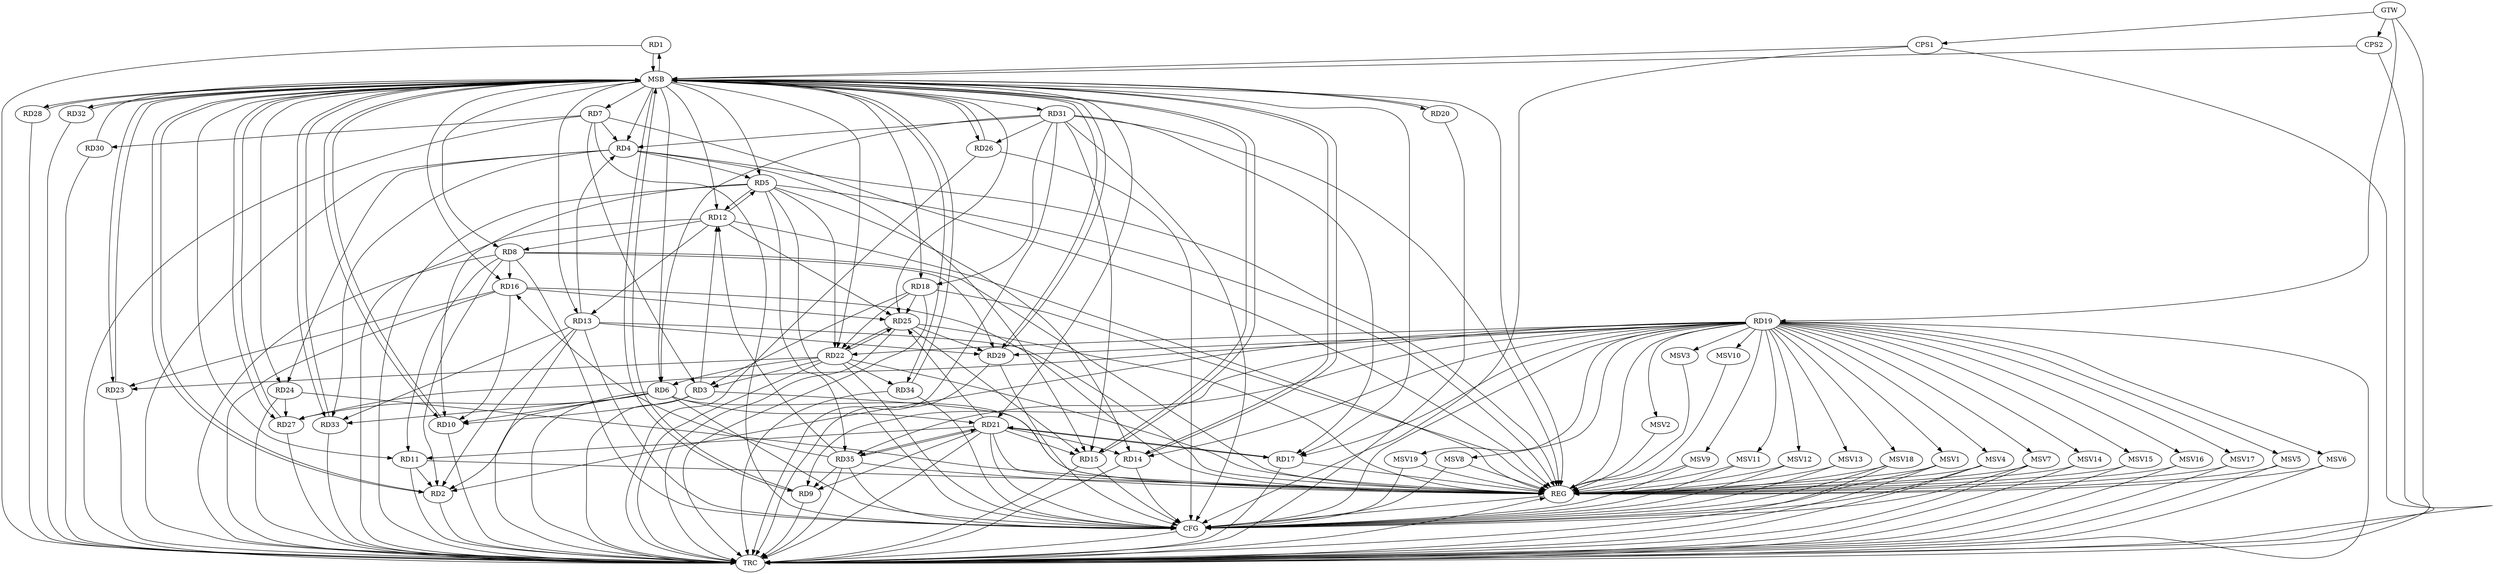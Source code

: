strict digraph G {
  RD1 [ label="RD1" ];
  RD2 [ label="RD2" ];
  RD3 [ label="RD3" ];
  RD4 [ label="RD4" ];
  RD5 [ label="RD5" ];
  RD6 [ label="RD6" ];
  RD7 [ label="RD7" ];
  RD8 [ label="RD8" ];
  RD9 [ label="RD9" ];
  RD10 [ label="RD10" ];
  RD11 [ label="RD11" ];
  RD12 [ label="RD12" ];
  RD13 [ label="RD13" ];
  RD14 [ label="RD14" ];
  RD15 [ label="RD15" ];
  RD16 [ label="RD16" ];
  RD17 [ label="RD17" ];
  RD18 [ label="RD18" ];
  RD19 [ label="RD19" ];
  RD20 [ label="RD20" ];
  RD21 [ label="RD21" ];
  RD22 [ label="RD22" ];
  RD23 [ label="RD23" ];
  RD24 [ label="RD24" ];
  RD25 [ label="RD25" ];
  RD26 [ label="RD26" ];
  RD27 [ label="RD27" ];
  RD28 [ label="RD28" ];
  RD29 [ label="RD29" ];
  RD30 [ label="RD30" ];
  RD31 [ label="RD31" ];
  RD32 [ label="RD32" ];
  RD33 [ label="RD33" ];
  RD34 [ label="RD34" ];
  RD35 [ label="RD35" ];
  CPS1 [ label="CPS1" ];
  CPS2 [ label="CPS2" ];
  GTW [ label="GTW" ];
  REG [ label="REG" ];
  MSB [ label="MSB" ];
  CFG [ label="CFG" ];
  TRC [ label="TRC" ];
  MSV1 [ label="MSV1" ];
  MSV2 [ label="MSV2" ];
  MSV3 [ label="MSV3" ];
  MSV4 [ label="MSV4" ];
  MSV5 [ label="MSV5" ];
  MSV6 [ label="MSV6" ];
  MSV7 [ label="MSV7" ];
  MSV8 [ label="MSV8" ];
  MSV9 [ label="MSV9" ];
  MSV10 [ label="MSV10" ];
  MSV11 [ label="MSV11" ];
  MSV12 [ label="MSV12" ];
  MSV13 [ label="MSV13" ];
  MSV14 [ label="MSV14" ];
  MSV15 [ label="MSV15" ];
  MSV16 [ label="MSV16" ];
  MSV17 [ label="MSV17" ];
  MSV18 [ label="MSV18" ];
  MSV19 [ label="MSV19" ];
  RD6 -> RD2;
  RD8 -> RD2;
  RD11 -> RD2;
  RD13 -> RD2;
  RD19 -> RD2;
  RD7 -> RD3;
  RD3 -> RD10;
  RD3 -> RD12;
  RD18 -> RD3;
  RD22 -> RD3;
  RD4 -> RD5;
  RD7 -> RD4;
  RD13 -> RD4;
  RD4 -> RD15;
  RD4 -> RD24;
  RD31 -> RD4;
  RD4 -> RD33;
  RD5 -> RD10;
  RD5 -> RD12;
  RD12 -> RD5;
  RD5 -> RD14;
  RD5 -> RD22;
  RD5 -> RD35;
  RD6 -> RD10;
  RD6 -> RD21;
  RD22 -> RD6;
  RD6 -> RD27;
  RD31 -> RD6;
  RD6 -> RD33;
  RD7 -> RD30;
  RD8 -> RD11;
  RD12 -> RD8;
  RD8 -> RD16;
  RD8 -> RD29;
  RD19 -> RD9;
  RD21 -> RD9;
  RD35 -> RD9;
  RD16 -> RD10;
  RD21 -> RD11;
  RD12 -> RD13;
  RD12 -> RD25;
  RD35 -> RD12;
  RD13 -> RD29;
  RD13 -> RD33;
  RD19 -> RD14;
  RD21 -> RD14;
  RD21 -> RD15;
  RD25 -> RD15;
  RD31 -> RD15;
  RD16 -> RD23;
  RD16 -> RD25;
  RD35 -> RD16;
  RD19 -> RD17;
  RD17 -> RD21;
  RD21 -> RD17;
  RD31 -> RD17;
  RD18 -> RD22;
  RD18 -> RD25;
  RD31 -> RD18;
  RD19 -> RD22;
  RD19 -> RD27;
  RD19 -> RD29;
  RD19 -> RD35;
  RD21 -> RD25;
  RD21 -> RD35;
  RD35 -> RD21;
  RD22 -> RD23;
  RD22 -> RD25;
  RD25 -> RD22;
  RD22 -> RD34;
  RD24 -> RD27;
  RD25 -> RD29;
  RD31 -> RD26;
  GTW -> RD19;
  GTW -> CPS1;
  GTW -> CPS2;
  RD3 -> REG;
  RD4 -> REG;
  RD5 -> REG;
  RD6 -> REG;
  RD7 -> REG;
  RD8 -> REG;
  RD11 -> REG;
  RD12 -> REG;
  RD13 -> REG;
  RD16 -> REG;
  RD17 -> REG;
  RD18 -> REG;
  RD19 -> REG;
  RD21 -> REG;
  RD22 -> REG;
  RD24 -> REG;
  RD25 -> REG;
  RD31 -> REG;
  RD35 -> REG;
  RD1 -> MSB;
  MSB -> RD18;
  MSB -> RD24;
  MSB -> RD28;
  MSB -> REG;
  RD2 -> MSB;
  MSB -> RD14;
  RD9 -> MSB;
  MSB -> RD11;
  MSB -> RD15;
  MSB -> RD25;
  RD10 -> MSB;
  MSB -> RD2;
  MSB -> RD12;
  RD14 -> MSB;
  MSB -> RD5;
  MSB -> RD23;
  MSB -> RD26;
  RD15 -> MSB;
  MSB -> RD1;
  RD20 -> MSB;
  MSB -> RD16;
  MSB -> RD27;
  RD23 -> MSB;
  MSB -> RD20;
  MSB -> RD21;
  MSB -> RD34;
  RD26 -> MSB;
  MSB -> RD7;
  MSB -> RD9;
  MSB -> RD13;
  RD27 -> MSB;
  MSB -> RD6;
  MSB -> RD29;
  MSB -> RD33;
  RD28 -> MSB;
  RD29 -> MSB;
  MSB -> RD8;
  RD30 -> MSB;
  RD32 -> MSB;
  MSB -> RD4;
  RD33 -> MSB;
  MSB -> RD10;
  MSB -> RD17;
  RD34 -> MSB;
  CPS1 -> MSB;
  CPS2 -> MSB;
  MSB -> RD31;
  MSB -> RD32;
  MSB -> RD22;
  RD5 -> CFG;
  RD8 -> CFG;
  RD14 -> CFG;
  RD6 -> CFG;
  RD19 -> CFG;
  RD21 -> CFG;
  RD15 -> CFG;
  RD34 -> CFG;
  RD7 -> CFG;
  CPS1 -> CFG;
  RD35 -> CFG;
  RD13 -> CFG;
  RD26 -> CFG;
  RD22 -> CFG;
  RD31 -> CFG;
  RD29 -> CFG;
  REG -> CFG;
  RD1 -> TRC;
  RD2 -> TRC;
  RD3 -> TRC;
  RD4 -> TRC;
  RD5 -> TRC;
  RD6 -> TRC;
  RD7 -> TRC;
  RD8 -> TRC;
  RD9 -> TRC;
  RD10 -> TRC;
  RD11 -> TRC;
  RD12 -> TRC;
  RD13 -> TRC;
  RD14 -> TRC;
  RD15 -> TRC;
  RD16 -> TRC;
  RD17 -> TRC;
  RD18 -> TRC;
  RD19 -> TRC;
  RD20 -> TRC;
  RD21 -> TRC;
  RD22 -> TRC;
  RD23 -> TRC;
  RD24 -> TRC;
  RD25 -> TRC;
  RD26 -> TRC;
  RD27 -> TRC;
  RD28 -> TRC;
  RD29 -> TRC;
  RD30 -> TRC;
  RD31 -> TRC;
  RD32 -> TRC;
  RD33 -> TRC;
  RD34 -> TRC;
  RD35 -> TRC;
  CPS1 -> TRC;
  CPS2 -> TRC;
  GTW -> TRC;
  CFG -> TRC;
  TRC -> REG;
  RD19 -> MSV1;
  RD19 -> MSV2;
  RD19 -> MSV3;
  MSV1 -> REG;
  MSV1 -> TRC;
  MSV1 -> CFG;
  MSV2 -> REG;
  MSV3 -> REG;
  RD19 -> MSV4;
  RD19 -> MSV5;
  MSV4 -> REG;
  MSV4 -> TRC;
  MSV4 -> CFG;
  MSV5 -> REG;
  MSV5 -> TRC;
  RD19 -> MSV6;
  RD19 -> MSV7;
  RD19 -> MSV8;
  MSV6 -> REG;
  MSV6 -> TRC;
  MSV7 -> REG;
  MSV7 -> TRC;
  MSV7 -> CFG;
  MSV8 -> REG;
  MSV8 -> CFG;
  RD19 -> MSV9;
  RD19 -> MSV10;
  MSV9 -> REG;
  MSV9 -> CFG;
  MSV10 -> REG;
  RD19 -> MSV11;
  MSV11 -> REG;
  MSV11 -> CFG;
  RD19 -> MSV12;
  MSV12 -> REG;
  MSV12 -> CFG;
  RD19 -> MSV13;
  MSV13 -> REG;
  MSV13 -> CFG;
  RD19 -> MSV14;
  RD19 -> MSV15;
  MSV14 -> REG;
  MSV14 -> TRC;
  MSV15 -> REG;
  MSV15 -> TRC;
  RD19 -> MSV16;
  MSV16 -> REG;
  MSV16 -> TRC;
  RD19 -> MSV17;
  RD19 -> MSV18;
  RD19 -> MSV19;
  MSV17 -> REG;
  MSV17 -> TRC;
  MSV18 -> REG;
  MSV18 -> TRC;
  MSV18 -> CFG;
  MSV19 -> REG;
  MSV19 -> CFG;
}
